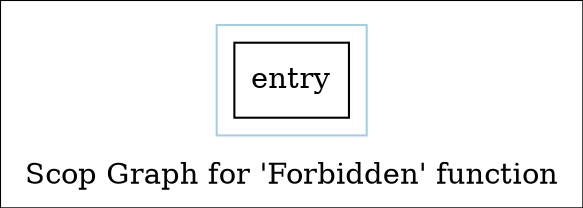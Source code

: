 digraph "Scop Graph for 'Forbidden' function" {
	label="Scop Graph for 'Forbidden' function";

	Node0x1abf980 [shape=record,label="{entry}"];
	colorscheme = "paired12"
        subgraph cluster_0x1ab53e0 {
          label = "";
          style = solid;
          color = 1
          Node0x1abf980;
        }
}
